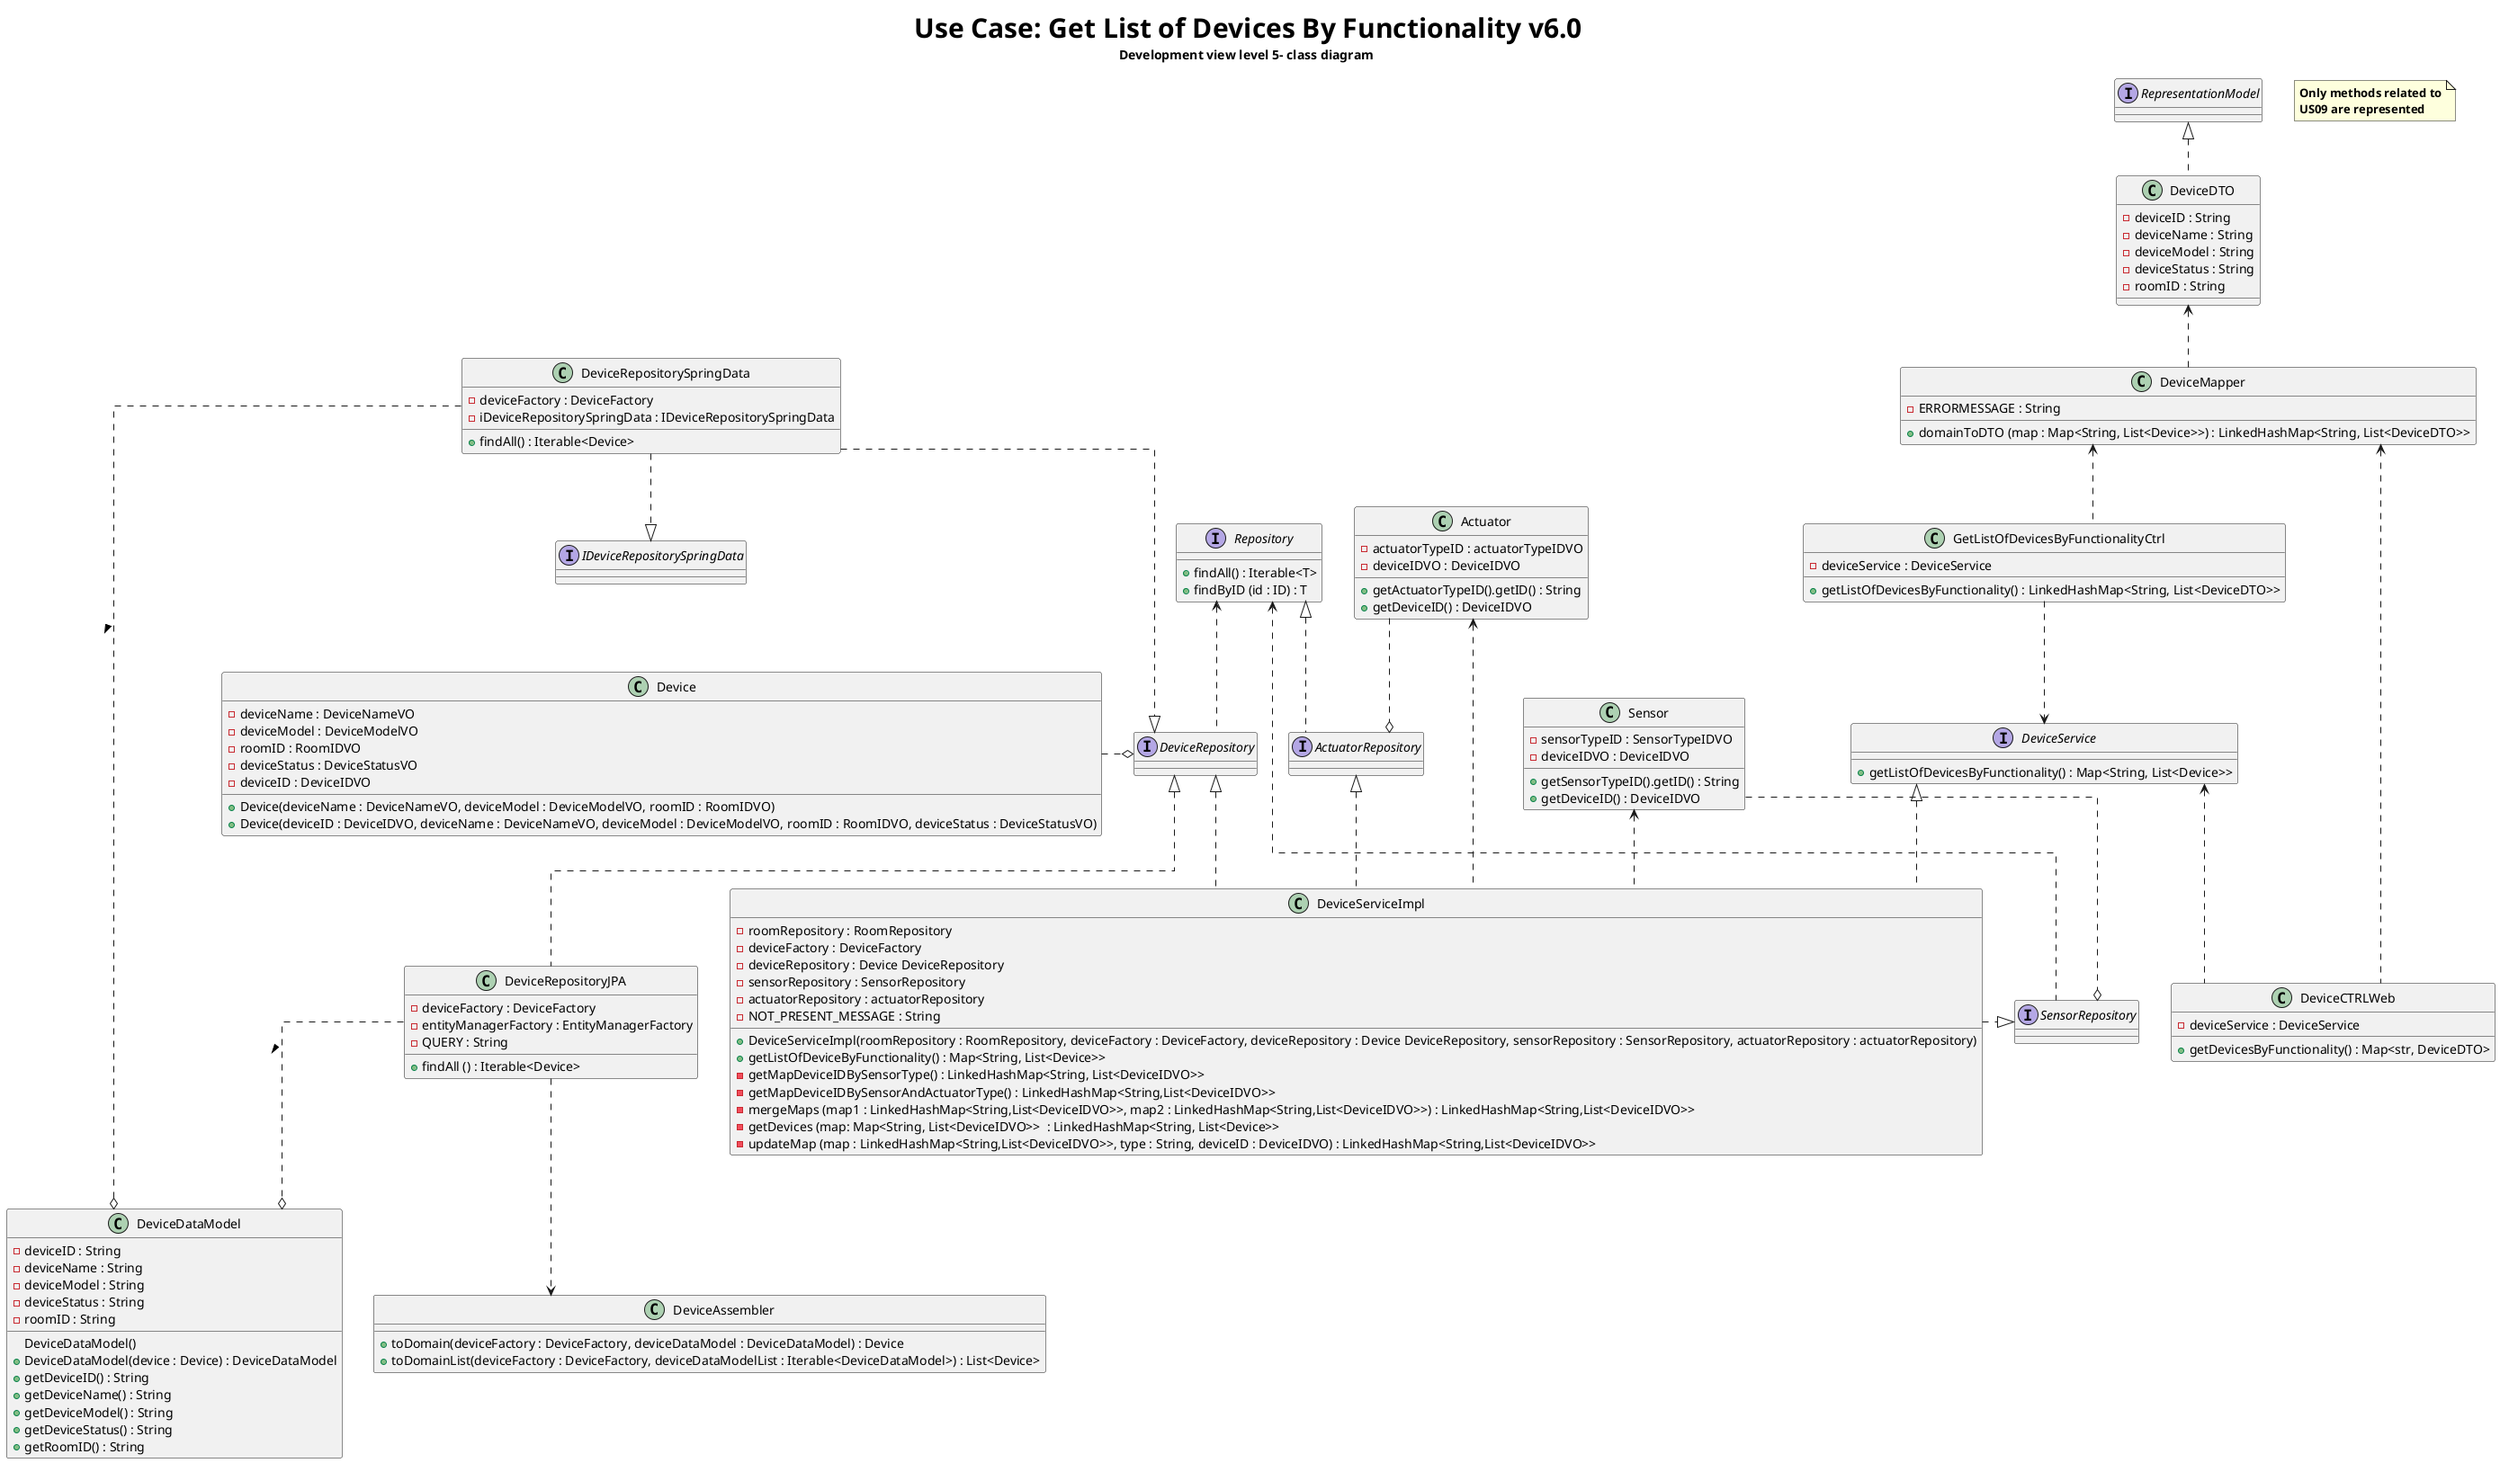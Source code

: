 @startuml
title <size: 30> Use Case: Get List of Devices By Functionality v6.0\n Development view level 5- class diagram
note "<b>Only methods related to\n<b>US09 are represented" as N1
skinparam linetype ortho

class DeviceCTRLWeb {
    - deviceService : DeviceService

    + getDevicesByFunctionality() : Map<str, DeviceDTO>
}



class GetListOfDevicesByFunctionalityCtrl{
    - deviceService : DeviceService

    + getListOfDevicesByFunctionality() : LinkedHashMap<String, List<DeviceDTO>>
}

class DeviceServiceImpl {
    - roomRepository : RoomRepository
    - deviceFactory : DeviceFactory
    - deviceRepository : Device DeviceRepository
    - sensorRepository : SensorRepository
    - actuatorRepository : actuatorRepository
    - NOT_PRESENT_MESSAGE : String

    + DeviceServiceImpl(roomRepository : RoomRepository, deviceFactory : DeviceFactory, deviceRepository : Device DeviceRepository, sensorRepository : SensorRepository, actuatorRepository : actuatorRepository)
    + getListOfDeviceByFunctionality() : Map<String, List<Device>>
    - getMapDeviceIDBySensorType() : LinkedHashMap<String, List<DeviceIDVO>>
    - getMapDeviceIDBySensorAndActuatorType() : LinkedHashMap<String,List<DeviceIDVO>>
    - mergeMaps (map1 : LinkedHashMap<String,List<DeviceIDVO>>, map2 : LinkedHashMap<String,List<DeviceIDVO>>) : LinkedHashMap<String,List<DeviceIDVO>>
    - getDevices (map: Map<String, List<DeviceIDVO>>  : LinkedHashMap<String, List<Device>>
    - updateMap (map : LinkedHashMap<String,List<DeviceIDVO>>, type : String, deviceID : DeviceIDVO) : LinkedHashMap<String,List<DeviceIDVO>>
}

          interface DeviceService {
                    + getListOfDevicesByFunctionality() : Map<String, List<Device>>
}

interface SensorRepository {

}

class Sensor {
    - sensorTypeID : SensorTypeIDVO
    - deviceIDVO : DeviceIDVO
    + getSensorTypeID().getID() : String
    + getDeviceID() : DeviceIDVO
}

interface ActuatorRepository {

}

class Actuator {
    - actuatorTypeID : actuatorTypeIDVO
    - deviceIDVO : DeviceIDVO
    + getActuatorTypeID().getID() : String
    + getDeviceID() : DeviceIDVO
}

interface DeviceRepository {

                 }
 class DeviceRepositoryJPA {
                     - deviceFactory : DeviceFactory
                     - entityManagerFactory : EntityManagerFactory
                     - QUERY : String

                     + findAll () : Iterable<Device>
                 }

interface IDeviceRepositorySpringData {

}

class DeviceRepositorySpringData {
                     - deviceFactory : DeviceFactory
                     - iDeviceRepositorySpringData : IDeviceRepositorySpringData

                     + findAll() : Iterable<Device>

                 }



class DeviceDataModel {
    - deviceID : String
    - deviceName : String
    - deviceModel : String
    - deviceStatus : String
    - roomID : String

    DeviceDataModel()
    + DeviceDataModel(device : Device) : DeviceDataModel
    + getDeviceID() : String
    + getDeviceName() : String
    + getDeviceModel() : String
    + getDeviceStatus() : String
    + getRoomID() : String

}

class DeviceAssembler {
                     + toDomain(deviceFactory : DeviceFactory, deviceDataModel : DeviceDataModel) : Device
                     + toDomainList(deviceFactory : DeviceFactory, deviceDataModelList : Iterable<DeviceDataModel>) : List<Device>
                 }

 class Device{
                     - deviceName : DeviceNameVO
                     - deviceModel : DeviceModelVO
                     - roomID : RoomIDVO
                     - deviceStatus : DeviceStatusVO
                     - deviceID : DeviceIDVO

                     + Device(deviceName : DeviceNameVO, deviceModel : DeviceModelVO, roomID : RoomIDVO)
                     + Device(deviceID : DeviceIDVO, deviceName : DeviceNameVO, deviceModel : DeviceModelVO, roomID : RoomIDVO, deviceStatus : DeviceStatusVO)
                 }


class DeviceMapper {
    - ERRORMESSAGE : String

    + domainToDTO (map : Map<String, List<Device>>) : LinkedHashMap<String, List<DeviceDTO>>
}

class DeviceDTO {
    - deviceID : String
    - deviceName : String
    - deviceModel : String
    - deviceStatus : String
    - roomID : String

}

interface RepresentationModel{
}

interface Repository {
    + findAll() : Iterable<T>
    + findByID (id : ID) : T
}

DeviceService <.. DeviceCTRLWeb
DeviceMapper <.. DeviceCTRLWeb
DeviceMapper <.. GetListOfDevicesByFunctionalityCtrl
DeviceService <|.. DeviceServiceImpl

SensorRepository <|..left DeviceServiceImpl
ActuatorRepository <|.. DeviceServiceImpl
DeviceRepository <|.. DeviceServiceImpl
RepresentationModel <|.. DeviceDTO
Sensor ..o SensorRepository
Actuator ..o ActuatorRepository
Device .o DeviceRepository

Sensor <.. DeviceServiceImpl
Actuator <.. DeviceServiceImpl

GetListOfDevicesByFunctionalityCtrl ..> DeviceService

Repository <.. SensorRepository
Repository <|.. ActuatorRepository
Repository <.. DeviceRepository
DeviceRepository <|.. DeviceRepositoryJPA
DeviceRepositoryJPA ..> DeviceAssembler
DeviceRepositoryJPA ..o DeviceDataModel :  >
DeviceRepositorySpringData --.|> DeviceRepository
DeviceRepositorySpringData ..|> IDeviceRepositorySpringData
DeviceRepositorySpringData ..o DeviceDataModel : >

DeviceDTO <.. DeviceMapper

@enduml

